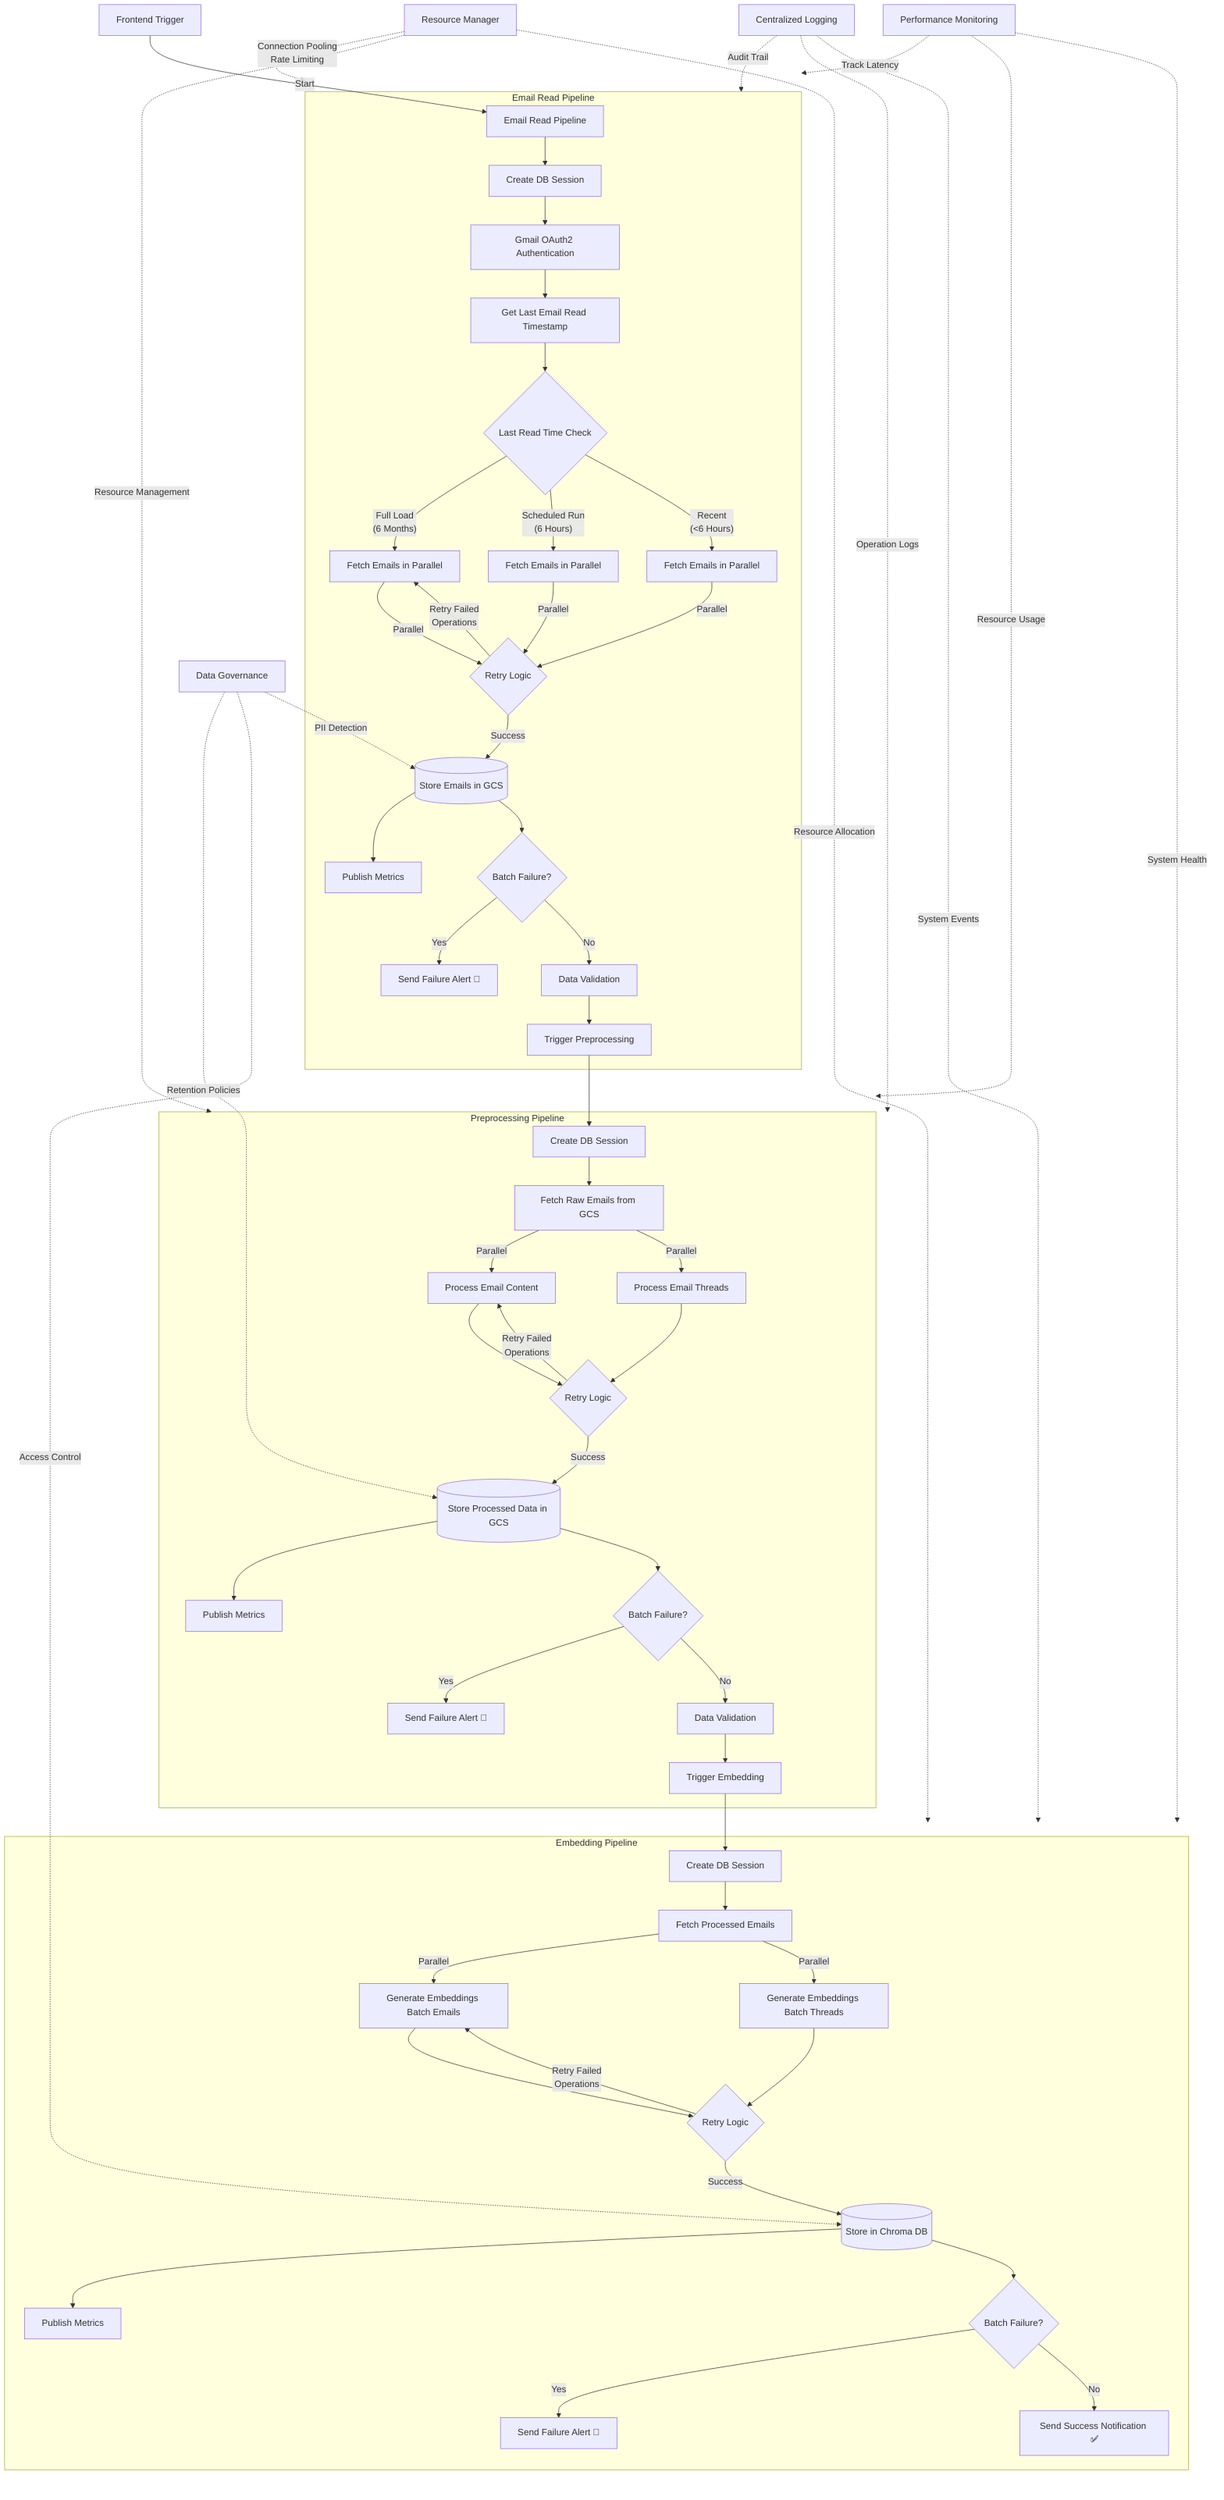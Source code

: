 flowchart TD
    %% Frontend Trigger
    A[Frontend Trigger] -->|Start| B[Email Read Pipeline]
    
    %% Resource Manager - New Component
    RM[Resource Manager] -.->|Connection Pooling\nRate Limiting| EmailReadPipeline
    RM -.->|Resource Management| PreprocessingPipeline
    RM -.->|Resource Allocation| EmbeddingPipeline
    
    %% Logging System - New Component
    LOG[Centralized Logging] -.->|Audit Trail| EmailReadPipeline
    LOG -.->|Operation Logs| PreprocessingPipeline
    LOG -.->|System Events| EmbeddingPipeline
    
    %% Email Read Pipeline
    subgraph EmailReadPipeline[Email Read Pipeline]
        B --> C[Create DB Session]
        C --> D[Gmail OAuth2 Authentication]
        D --> E[Get Last Email Read Timestamp]
        E --> F{Last Read Time Check}
        
        %% Parallel Fetching Paths
        F -- Full Load\n(6 Months) --> G1[Fetch Emails in Parallel]
        F -- Scheduled Run\n(6 Hours) --> H1[Fetch Emails in Parallel]
        F -- Recent\n(<6 Hours) --> I1[Fetch Emails in Parallel]
        
        G1 -->|Parallel| RT1{Retry Logic}
        H1 -->|Parallel| RT1
        I1 -->|Parallel| RT1
        
        RT1 -- Retry Failed\nOperations --> G1
        RT1 -- Success --> J[(Store Emails in GCS)]
        
        J --> K[Publish Metrics]
        J --> L{Batch Failure?}
        
        L -- Yes --> M[Send Failure Alert 📩]
        L -- No --> DV1[Data Validation]
        DV1 --> N[Trigger Preprocessing]
    end
    
    %% Data Governance - New Component
    DG[Data Governance] -.->|PII Detection| J
    DG -.->|Retention Policies| R
    DG -.->|Access Control| Z
    
    %% Preprocessing Pipeline
    subgraph PreprocessingPipeline[Preprocessing Pipeline]
        N --> O[Create DB Session]
        O --> P[Fetch Raw Emails from GCS]
        
        %% Parallel Processing
        P -->|Parallel| Q1[Process Email Content]
        P -->|Parallel| Q2[Process Email Threads]
        
        Q1 --> RT2{Retry Logic}
        Q2 --> RT2
        
        RT2 -- Retry Failed\nOperations --> Q1
        RT2 -- Success --> R[(Store Processed Data in GCS)]
        
        R --> S[Publish Metrics]
        R --> T{Batch Failure?}
        
        T -- Yes --> U[Send Failure Alert 📩]
        T -- No --> DV2[Data Validation]
        DV2 --> V[Trigger Embedding]
    end
    
    %% Embedding Pipeline
    subgraph EmbeddingPipeline[Embedding Pipeline]
        V --> W[Create DB Session]
        W --> X[Fetch Processed Emails]
        
        %% Parallel Embedding Generation
        X -->|Parallel| Y1[Generate Embeddings Batch Emails]
        X -->|Parallel| Y2[Generate Embeddings Batch Threads]
        
        Y1 --> RT3{Retry Logic}
        Y2 --> RT3
        
        RT3 -- Retry Failed\nOperations --> Y1
        RT3 -- Success --> Z[(Store in Chroma DB)]
        
        Z --> AA[Publish Metrics]
        Z --> AB{Batch Failure?}
        
        AB -- Yes --> AC[Send Failure Alert 📩]
        AB -- No --> AD[Send Success Notification ✅]
    end
    
    %% Performance Monitoring - New Component
    PM[Performance Monitoring] -.->|Track Latency| EmailReadPipeline
    PM -.->|Resource Usage| PreprocessingPipeline
    PM -.->|System Health| EmbeddingPipeline